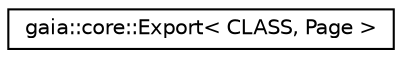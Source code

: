 digraph G
{
  edge [fontname="Helvetica",fontsize="10",labelfontname="Helvetica",labelfontsize="10"];
  node [fontname="Helvetica",fontsize="10",shape=record];
  rankdir=LR;
  Node1 [label="gaia::core::Export\< CLASS, Page \>",height=0.2,width=0.4,color="black", fillcolor="white", style="filled",URL="$df/d4c/classgaia_1_1core_1_1_export_3_01_c_l_a_s_s_00_01_page_01_4.html"];
}
